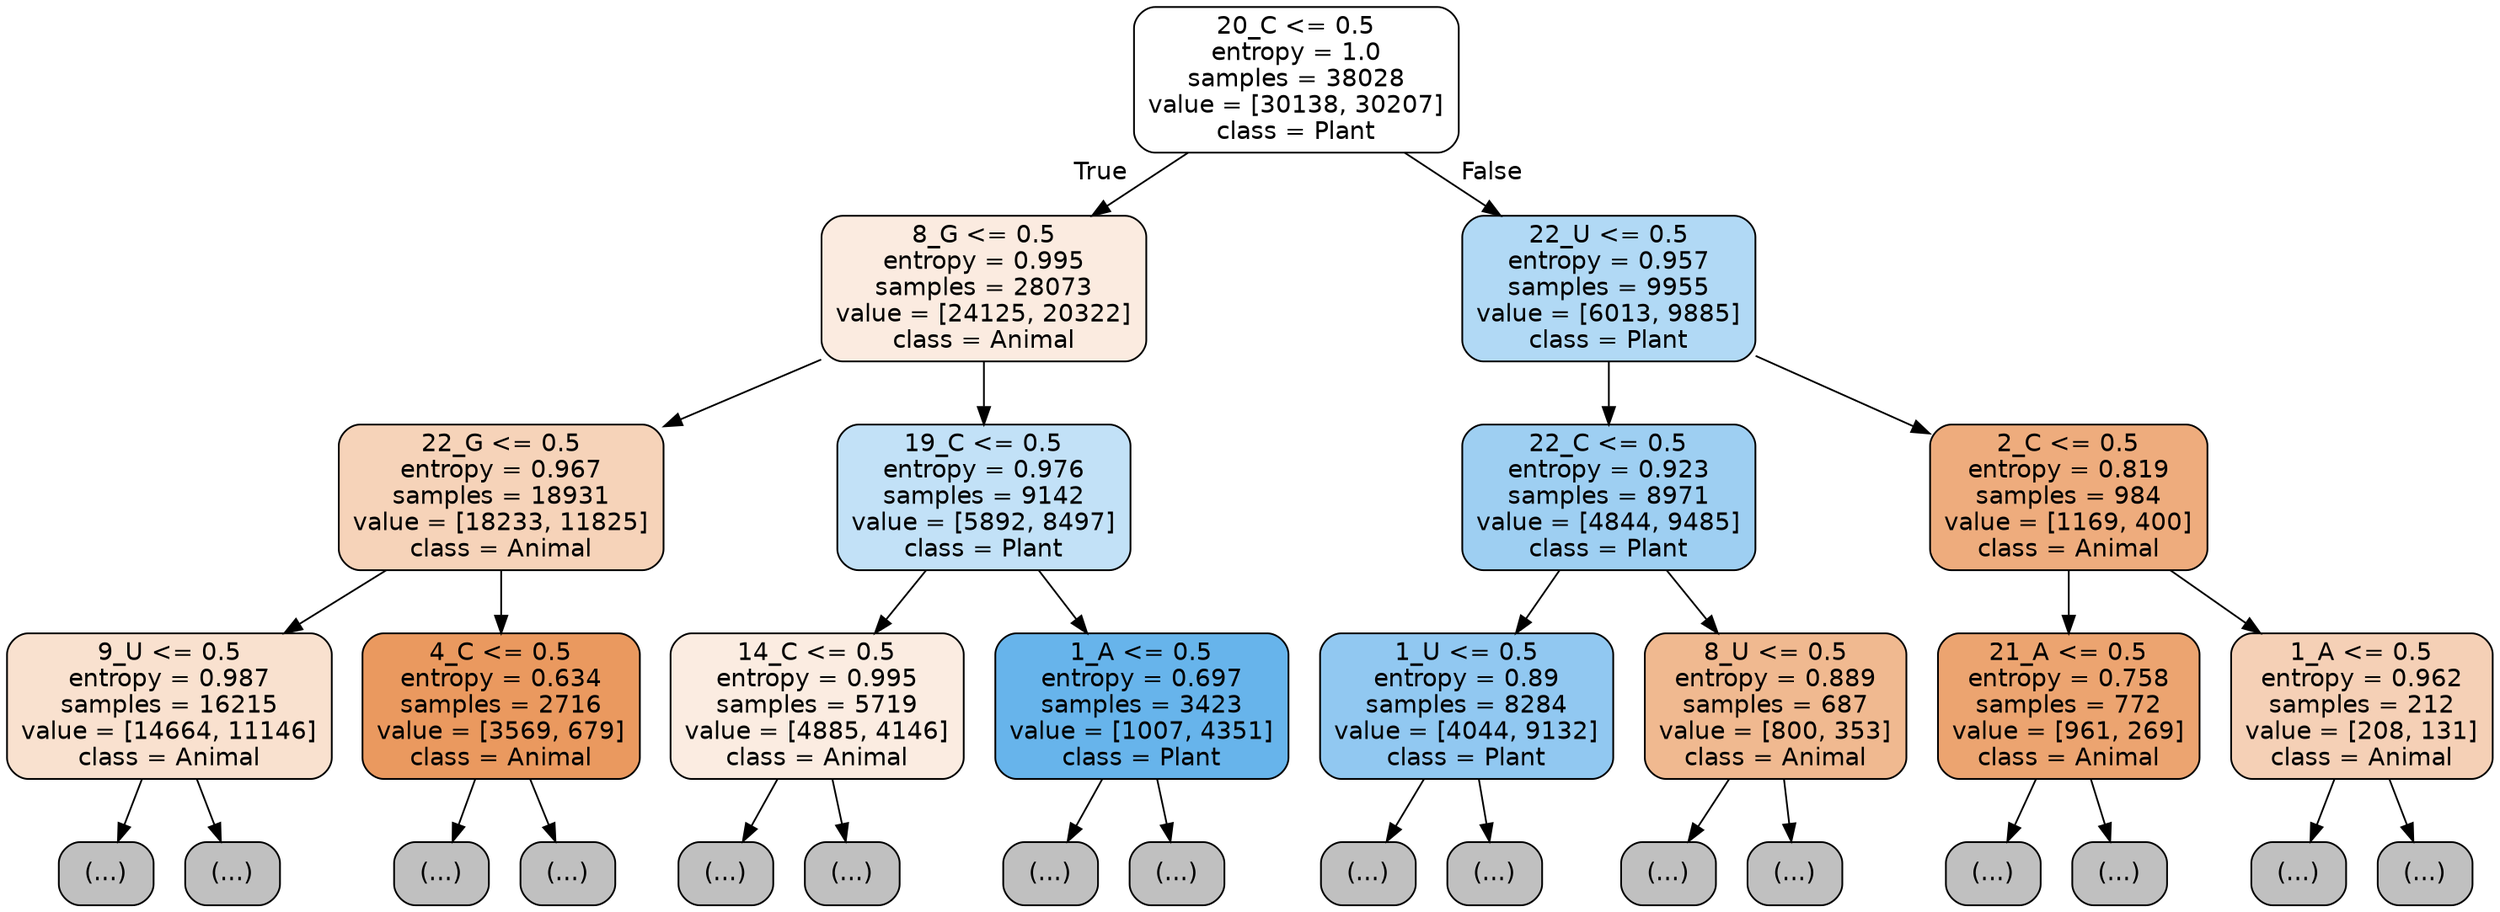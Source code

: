digraph Tree {
node [shape=box, style="filled, rounded", color="black", fontname="helvetica"] ;
edge [fontname="helvetica"] ;
0 [label="20_C <= 0.5\nentropy = 1.0\nsamples = 38028\nvalue = [30138, 30207]\nclass = Plant", fillcolor="#ffffff"] ;
1 [label="8_G <= 0.5\nentropy = 0.995\nsamples = 28073\nvalue = [24125, 20322]\nclass = Animal", fillcolor="#fbebe0"] ;
0 -> 1 [labeldistance=2.5, labelangle=45, headlabel="True"] ;
2 [label="22_G <= 0.5\nentropy = 0.967\nsamples = 18931\nvalue = [18233, 11825]\nclass = Animal", fillcolor="#f6d3b9"] ;
1 -> 2 ;
3 [label="9_U <= 0.5\nentropy = 0.987\nsamples = 16215\nvalue = [14664, 11146]\nclass = Animal", fillcolor="#f9e1cf"] ;
2 -> 3 ;
4 [label="(...)", fillcolor="#C0C0C0"] ;
3 -> 4 ;
6037 [label="(...)", fillcolor="#C0C0C0"] ;
3 -> 6037 ;
8434 [label="4_C <= 0.5\nentropy = 0.634\nsamples = 2716\nvalue = [3569, 679]\nclass = Animal", fillcolor="#ea995f"] ;
2 -> 8434 ;
8435 [label="(...)", fillcolor="#C0C0C0"] ;
8434 -> 8435 ;
9180 [label="(...)", fillcolor="#C0C0C0"] ;
8434 -> 9180 ;
9419 [label="19_C <= 0.5\nentropy = 0.976\nsamples = 9142\nvalue = [5892, 8497]\nclass = Plant", fillcolor="#c2e1f7"] ;
1 -> 9419 ;
9420 [label="14_C <= 0.5\nentropy = 0.995\nsamples = 5719\nvalue = [4885, 4146]\nclass = Animal", fillcolor="#fbece1"] ;
9419 -> 9420 ;
9421 [label="(...)", fillcolor="#C0C0C0"] ;
9420 -> 9421 ;
11656 [label="(...)", fillcolor="#C0C0C0"] ;
9420 -> 11656 ;
12169 [label="1_A <= 0.5\nentropy = 0.697\nsamples = 3423\nvalue = [1007, 4351]\nclass = Plant", fillcolor="#67b4eb"] ;
9419 -> 12169 ;
12170 [label="(...)", fillcolor="#C0C0C0"] ;
12169 -> 12170 ;
12833 [label="(...)", fillcolor="#C0C0C0"] ;
12169 -> 12833 ;
13008 [label="22_U <= 0.5\nentropy = 0.957\nsamples = 9955\nvalue = [6013, 9885]\nclass = Plant", fillcolor="#b1d9f5"] ;
0 -> 13008 [labeldistance=2.5, labelangle=-45, headlabel="False"] ;
13009 [label="22_C <= 0.5\nentropy = 0.923\nsamples = 8971\nvalue = [4844, 9485]\nclass = Plant", fillcolor="#9ecff2"] ;
13008 -> 13009 ;
13010 [label="1_U <= 0.5\nentropy = 0.89\nsamples = 8284\nvalue = [4044, 9132]\nclass = Plant", fillcolor="#91c8f1"] ;
13009 -> 13010 ;
13011 [label="(...)", fillcolor="#C0C0C0"] ;
13010 -> 13011 ;
14746 [label="(...)", fillcolor="#C0C0C0"] ;
13010 -> 14746 ;
16083 [label="8_U <= 0.5\nentropy = 0.889\nsamples = 687\nvalue = [800, 353]\nclass = Animal", fillcolor="#f0b990"] ;
13009 -> 16083 ;
16084 [label="(...)", fillcolor="#C0C0C0"] ;
16083 -> 16084 ;
16363 [label="(...)", fillcolor="#C0C0C0"] ;
16083 -> 16363 ;
16434 [label="2_C <= 0.5\nentropy = 0.819\nsamples = 984\nvalue = [1169, 400]\nclass = Animal", fillcolor="#eeac7d"] ;
13008 -> 16434 ;
16435 [label="21_A <= 0.5\nentropy = 0.758\nsamples = 772\nvalue = [961, 269]\nclass = Animal", fillcolor="#eca470"] ;
16434 -> 16435 ;
16436 [label="(...)", fillcolor="#C0C0C0"] ;
16435 -> 16436 ;
16719 [label="(...)", fillcolor="#C0C0C0"] ;
16435 -> 16719 ;
16834 [label="1_A <= 0.5\nentropy = 0.962\nsamples = 212\nvalue = [208, 131]\nclass = Animal", fillcolor="#f5d0b6"] ;
16434 -> 16834 ;
16835 [label="(...)", fillcolor="#C0C0C0"] ;
16834 -> 16835 ;
16930 [label="(...)", fillcolor="#C0C0C0"] ;
16834 -> 16930 ;
}